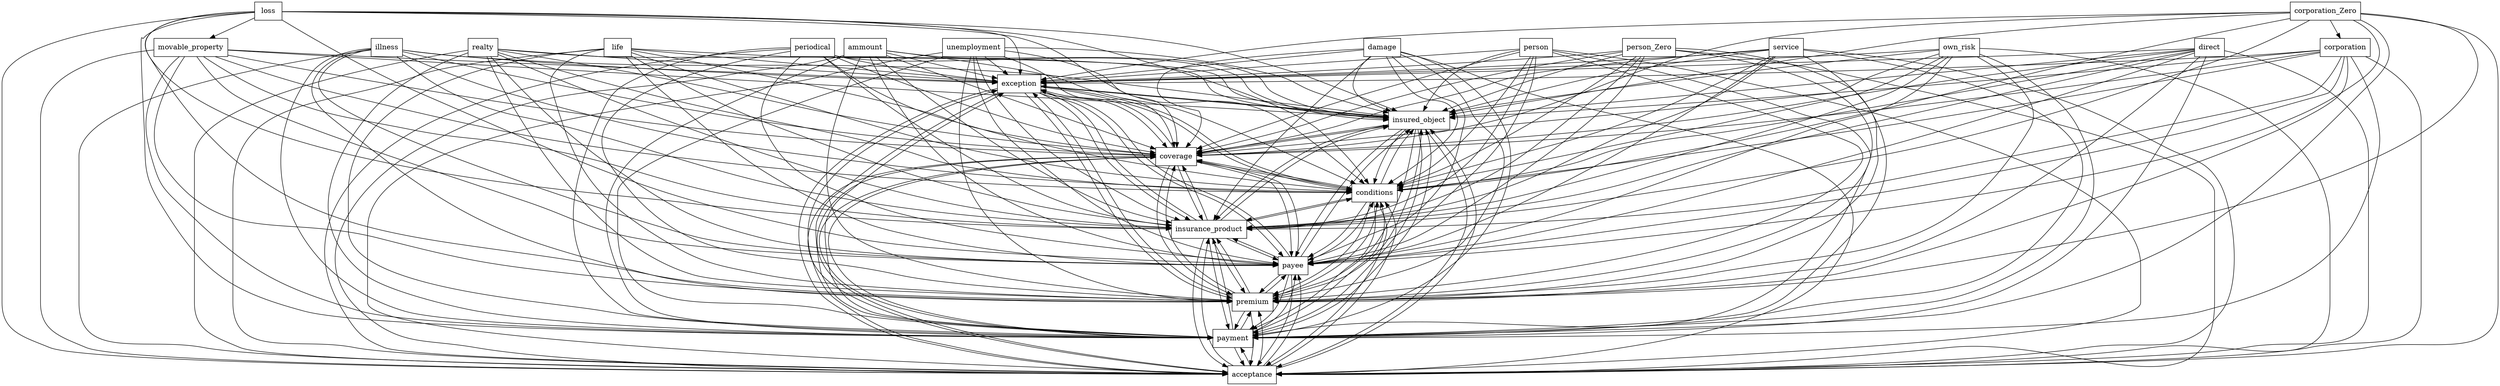 digraph{
graph [rankdir=TB];
node [shape=box];
edge [arrowhead=normal];
0[label="person",]
1[label="unemployment",]
2[label="loss",]
3[label="exception",]
4[label="corporation",]
5[label="insured_object",]
6[label="life",]
7[label="illness",]
8[label="realty",]
9[label="acceptance",]
10[label="periodical",]
11[label="direct",]
12[label="movable_property",]
13[label="payment",]
14[label="premium",]
15[label="damage",]
16[label="payee",]
17[label="person_Zero",]
18[label="insurance_product",]
19[label="conditions",]
20[label="coverage",]
21[label="ammount",]
22[label="service",]
23[label="corporation_Zero",]
24[label="own_risk",]
0->3[label="",]
0->5[label="",]
0->9[label="",]
0->13[label="",]
0->14[label="",]
0->16[label="",]
0->18[label="",]
0->19[label="",]
0->20[label="",]
1->3[label="",]
1->5[label="",]
1->9[label="",]
1->13[label="",]
1->14[label="",]
1->16[label="",]
1->18[label="",]
1->19[label="",]
1->20[label="",]
2->3[label="",]
2->5[label="",]
2->9[label="",]
2->12[label="",]
2->13[label="",]
2->14[label="",]
2->16[label="",]
2->18[label="",]
2->19[label="",]
2->20[label="",]
3->5[label="",]
3->9[label="",]
3->13[label="",]
3->14[label="",]
3->16[label="",]
3->18[label="",]
3->19[label="",]
3->20[label="",]
4->3[label="",]
4->5[label="",]
4->9[label="",]
4->13[label="",]
4->14[label="",]
4->16[label="",]
4->18[label="",]
4->19[label="",]
4->20[label="",]
5->3[label="",]
5->9[label="",]
5->13[label="",]
5->14[label="",]
5->16[label="",]
5->18[label="",]
5->19[label="",]
5->20[label="",]
6->3[label="",]
6->5[label="",]
6->9[label="",]
6->13[label="",]
6->14[label="",]
6->16[label="",]
6->18[label="",]
6->19[label="",]
6->20[label="",]
7->3[label="",]
7->5[label="",]
7->9[label="",]
7->13[label="",]
7->14[label="",]
7->16[label="",]
7->18[label="",]
7->19[label="",]
7->20[label="",]
8->3[label="",]
8->5[label="",]
8->9[label="",]
8->13[label="",]
8->14[label="",]
8->16[label="",]
8->18[label="",]
8->19[label="",]
8->20[label="",]
9->3[label="",]
9->5[label="",]
9->13[label="",]
9->14[label="",]
9->16[label="",]
9->18[label="",]
9->19[label="",]
9->20[label="",]
10->3[label="",]
10->5[label="",]
10->9[label="",]
10->13[label="",]
10->14[label="",]
10->16[label="",]
10->18[label="",]
10->19[label="",]
10->20[label="",]
11->3[label="",]
11->5[label="",]
11->9[label="",]
11->13[label="",]
11->14[label="",]
11->16[label="",]
11->18[label="",]
11->19[label="",]
11->20[label="",]
12->3[label="",]
12->5[label="",]
12->9[label="",]
12->13[label="",]
12->14[label="",]
12->16[label="",]
12->18[label="",]
12->19[label="",]
12->20[label="",]
13->3[label="",]
13->5[label="",]
13->9[label="",]
13->14[label="",]
13->16[label="",]
13->18[label="",]
13->19[label="",]
13->20[label="",]
14->3[label="",]
14->5[label="",]
14->9[label="",]
14->13[label="",]
14->16[label="",]
14->18[label="",]
14->19[label="",]
14->20[label="",]
15->3[label="",]
15->5[label="",]
15->9[label="",]
15->13[label="",]
15->14[label="",]
15->16[label="",]
15->18[label="",]
15->19[label="",]
15->20[label="",]
16->3[label="",]
16->5[label="",]
16->9[label="",]
16->13[label="",]
16->14[label="",]
16->18[label="",]
16->19[label="",]
16->20[label="",]
17->3[label="",]
17->5[label="",]
17->9[label="",]
17->13[label="",]
17->14[label="",]
17->16[label="",]
17->18[label="",]
17->19[label="",]
17->20[label="",]
18->3[label="",]
18->5[label="",]
18->9[label="",]
18->13[label="",]
18->14[label="",]
18->16[label="",]
18->19[label="",]
18->20[label="",]
19->3[label="",]
19->5[label="",]
19->9[label="",]
19->13[label="",]
19->14[label="",]
19->16[label="",]
19->18[label="",]
19->20[label="",]
20->3[label="",]
20->5[label="",]
20->9[label="",]
20->13[label="",]
20->14[label="",]
20->16[label="",]
20->18[label="",]
20->19[label="",]
21->3[label="",]
21->5[label="",]
21->9[label="",]
21->13[label="",]
21->14[label="",]
21->16[label="",]
21->18[label="",]
21->19[label="",]
21->20[label="",]
22->3[label="",]
22->5[label="",]
22->9[label="",]
22->13[label="",]
22->14[label="",]
22->16[label="",]
22->18[label="",]
22->19[label="",]
22->20[label="",]
23->3[label="",]
23->4[label="",]
23->5[label="",]
23->9[label="",]
23->13[label="",]
23->14[label="",]
23->16[label="",]
23->18[label="",]
23->19[label="",]
23->20[label="",]
24->3[label="",]
24->5[label="",]
24->9[label="",]
24->13[label="",]
24->14[label="",]
24->16[label="",]
24->18[label="",]
24->19[label="",]
24->20[label="",]
}
